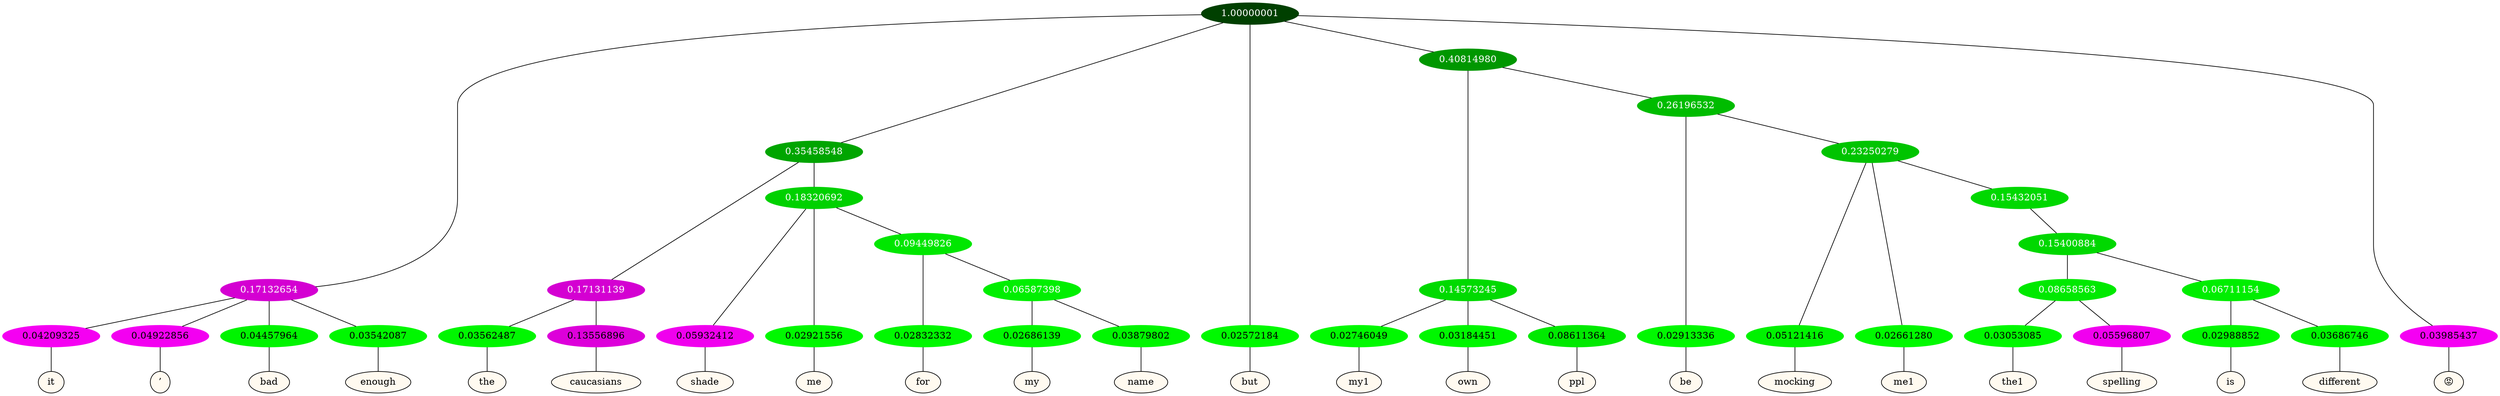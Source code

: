 graph {
	node [format=png height=0.15 nodesep=0.001 ordering=out overlap=prism overlap_scaling=0.01 ranksep=0.001 ratio=0.2 style=filled width=0.15]
	{
		rank=same
		a_w_6 [label=it color=black fillcolor=floralwhite style="filled,solid"]
		a_w_7 [label="’" color=black fillcolor=floralwhite style="filled,solid"]
		a_w_8 [label=bad color=black fillcolor=floralwhite style="filled,solid"]
		a_w_9 [label=enough color=black fillcolor=floralwhite style="filled,solid"]
		a_w_14 [label=the color=black fillcolor=floralwhite style="filled,solid"]
		a_w_15 [label=caucasians color=black fillcolor=floralwhite style="filled,solid"]
		a_w_16 [label=shade color=black fillcolor=floralwhite style="filled,solid"]
		a_w_17 [label=me color=black fillcolor=floralwhite style="filled,solid"]
		a_w_24 [label=for color=black fillcolor=floralwhite style="filled,solid"]
		a_w_29 [label=my color=black fillcolor=floralwhite style="filled,solid"]
		a_w_30 [label=name color=black fillcolor=floralwhite style="filled,solid"]
		a_w_3 [label=but color=black fillcolor=floralwhite style="filled,solid"]
		a_w_19 [label=my1 color=black fillcolor=floralwhite style="filled,solid"]
		a_w_20 [label=own color=black fillcolor=floralwhite style="filled,solid"]
		a_w_21 [label=ppl color=black fillcolor=floralwhite style="filled,solid"]
		a_w_22 [label=be color=black fillcolor=floralwhite style="filled,solid"]
		a_w_26 [label=mocking color=black fillcolor=floralwhite style="filled,solid"]
		a_w_27 [label=me1 color=black fillcolor=floralwhite style="filled,solid"]
		a_w_34 [label=the1 color=black fillcolor=floralwhite style="filled,solid"]
		a_w_35 [label=spelling color=black fillcolor=floralwhite style="filled,solid"]
		a_w_36 [label=is color=black fillcolor=floralwhite style="filled,solid"]
		a_w_37 [label=different color=black fillcolor=floralwhite style="filled,solid"]
		a_w_5 [label="😡" color=black fillcolor=floralwhite style="filled,solid"]
	}
	a_n_6 -- a_w_6
	a_n_7 -- a_w_7
	a_n_8 -- a_w_8
	a_n_9 -- a_w_9
	a_n_14 -- a_w_14
	a_n_15 -- a_w_15
	a_n_16 -- a_w_16
	a_n_17 -- a_w_17
	a_n_24 -- a_w_24
	a_n_29 -- a_w_29
	a_n_30 -- a_w_30
	a_n_3 -- a_w_3
	a_n_19 -- a_w_19
	a_n_20 -- a_w_20
	a_n_21 -- a_w_21
	a_n_22 -- a_w_22
	a_n_26 -- a_w_26
	a_n_27 -- a_w_27
	a_n_34 -- a_w_34
	a_n_35 -- a_w_35
	a_n_36 -- a_w_36
	a_n_37 -- a_w_37
	a_n_5 -- a_w_5
	{
		rank=same
		a_n_6 [label=0.04209325 color="0.835 1.000 0.958" fontcolor=black]
		a_n_7 [label=0.04922856 color="0.835 1.000 0.951" fontcolor=black]
		a_n_8 [label=0.04457964 color="0.334 1.000 0.955" fontcolor=black]
		a_n_9 [label=0.03542087 color="0.334 1.000 0.965" fontcolor=black]
		a_n_14 [label=0.03562487 color="0.334 1.000 0.964" fontcolor=black]
		a_n_15 [label=0.13556896 color="0.835 1.000 0.864" fontcolor=black]
		a_n_16 [label=0.05932412 color="0.835 1.000 0.941" fontcolor=black]
		a_n_17 [label=0.02921556 color="0.334 1.000 0.971" fontcolor=black]
		a_n_24 [label=0.02832332 color="0.334 1.000 0.972" fontcolor=black]
		a_n_29 [label=0.02686139 color="0.334 1.000 0.973" fontcolor=black]
		a_n_30 [label=0.03879802 color="0.334 1.000 0.961" fontcolor=black]
		a_n_3 [label=0.02572184 color="0.334 1.000 0.974" fontcolor=black]
		a_n_19 [label=0.02746049 color="0.334 1.000 0.973" fontcolor=black]
		a_n_20 [label=0.03184451 color="0.334 1.000 0.968" fontcolor=black]
		a_n_21 [label=0.08611364 color="0.334 1.000 0.914" fontcolor=black]
		a_n_22 [label=0.02913336 color="0.334 1.000 0.971" fontcolor=black]
		a_n_26 [label=0.05121416 color="0.334 1.000 0.949" fontcolor=black]
		a_n_27 [label=0.02661280 color="0.334 1.000 0.973" fontcolor=black]
		a_n_34 [label=0.03053085 color="0.334 1.000 0.969" fontcolor=black]
		a_n_35 [label=0.05596807 color="0.835 1.000 0.944" fontcolor=black]
		a_n_36 [label=0.02988852 color="0.334 1.000 0.970" fontcolor=black]
		a_n_37 [label=0.03686746 color="0.334 1.000 0.963" fontcolor=black]
		a_n_5 [label=0.03985437 color="0.835 1.000 0.960" fontcolor=black]
	}
	a_n_0 [label=1.00000001 color="0.334 1.000 0.250" fontcolor=grey99]
	a_n_1 [label=0.17132654 color="0.835 1.000 0.829" fontcolor=grey99]
	a_n_0 -- a_n_1
	a_n_2 [label=0.35458548 color="0.334 1.000 0.645" fontcolor=grey99]
	a_n_0 -- a_n_2
	a_n_0 -- a_n_3
	a_n_4 [label=0.40814980 color="0.334 1.000 0.592" fontcolor=grey99]
	a_n_0 -- a_n_4
	a_n_0 -- a_n_5
	a_n_1 -- a_n_6
	a_n_1 -- a_n_7
	a_n_1 -- a_n_8
	a_n_1 -- a_n_9
	a_n_10 [label=0.17131139 color="0.835 1.000 0.829" fontcolor=grey99]
	a_n_2 -- a_n_10
	a_n_11 [label=0.18320692 color="0.334 1.000 0.817" fontcolor=grey99]
	a_n_2 -- a_n_11
	a_n_12 [label=0.14573245 color="0.334 1.000 0.854" fontcolor=grey99]
	a_n_4 -- a_n_12
	a_n_13 [label=0.26196532 color="0.334 1.000 0.738" fontcolor=grey99]
	a_n_4 -- a_n_13
	a_n_10 -- a_n_14
	a_n_10 -- a_n_15
	a_n_11 -- a_n_16
	a_n_11 -- a_n_17
	a_n_18 [label=0.09449826 color="0.334 1.000 0.906" fontcolor=grey99]
	a_n_11 -- a_n_18
	a_n_12 -- a_n_19
	a_n_12 -- a_n_20
	a_n_12 -- a_n_21
	a_n_13 -- a_n_22
	a_n_23 [label=0.23250279 color="0.334 1.000 0.767" fontcolor=grey99]
	a_n_13 -- a_n_23
	a_n_18 -- a_n_24
	a_n_25 [label=0.06587398 color="0.334 1.000 0.934" fontcolor=grey99]
	a_n_18 -- a_n_25
	a_n_23 -- a_n_26
	a_n_23 -- a_n_27
	a_n_28 [label=0.15432051 color="0.334 1.000 0.846" fontcolor=grey99]
	a_n_23 -- a_n_28
	a_n_25 -- a_n_29
	a_n_25 -- a_n_30
	a_n_31 [label=0.15400884 color="0.334 1.000 0.846" fontcolor=grey99]
	a_n_28 -- a_n_31
	a_n_32 [label=0.08658563 color="0.334 1.000 0.913" fontcolor=grey99]
	a_n_31 -- a_n_32
	a_n_33 [label=0.06711154 color="0.334 1.000 0.933" fontcolor=grey99]
	a_n_31 -- a_n_33
	a_n_32 -- a_n_34
	a_n_32 -- a_n_35
	a_n_33 -- a_n_36
	a_n_33 -- a_n_37
}
